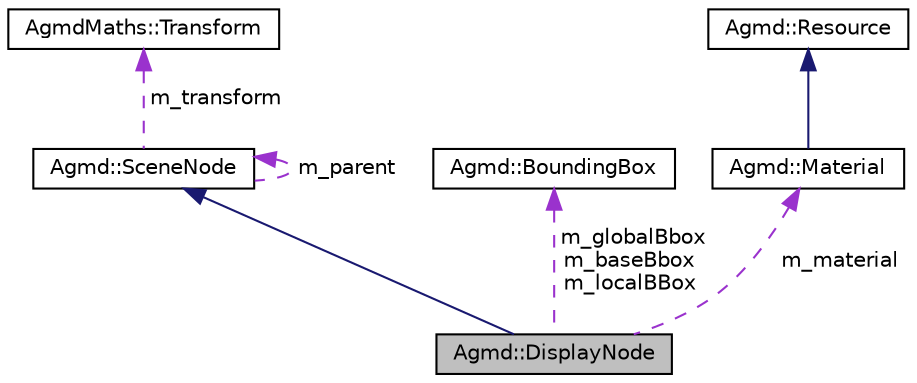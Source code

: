 digraph "Agmd::DisplayNode"
{
  edge [fontname="Helvetica",fontsize="10",labelfontname="Helvetica",labelfontsize="10"];
  node [fontname="Helvetica",fontsize="10",shape=record];
  Node1 [label="Agmd::DisplayNode",height=0.2,width=0.4,color="black", fillcolor="grey75", style="filled" fontcolor="black"];
  Node2 -> Node1 [dir="back",color="midnightblue",fontsize="10",style="solid"];
  Node2 [label="Agmd::SceneNode",height=0.2,width=0.4,color="black", fillcolor="white", style="filled",URL="$class_agmd_1_1_scene_node.html"];
  Node3 -> Node2 [dir="back",color="darkorchid3",fontsize="10",style="dashed",label=" m_transform" ];
  Node3 [label="AgmdMaths::Transform",height=0.2,width=0.4,color="black", fillcolor="white", style="filled",URL="$class_agmd_maths_1_1_transform.html"];
  Node2 -> Node2 [dir="back",color="darkorchid3",fontsize="10",style="dashed",label=" m_parent" ];
  Node4 -> Node1 [dir="back",color="darkorchid3",fontsize="10",style="dashed",label=" m_globalBbox\nm_baseBbox\nm_localBBox" ];
  Node4 [label="Agmd::BoundingBox",height=0.2,width=0.4,color="black", fillcolor="white", style="filled",URL="$class_agmd_1_1_bounding_box.html"];
  Node5 -> Node1 [dir="back",color="darkorchid3",fontsize="10",style="dashed",label=" m_material" ];
  Node5 [label="Agmd::Material",height=0.2,width=0.4,color="black", fillcolor="white", style="filled",URL="$class_agmd_1_1_material.html"];
  Node6 -> Node5 [dir="back",color="midnightblue",fontsize="10",style="solid"];
  Node6 [label="Agmd::Resource",height=0.2,width=0.4,color="black", fillcolor="white", style="filled",URL="$class_agmd_1_1_resource.html"];
}
